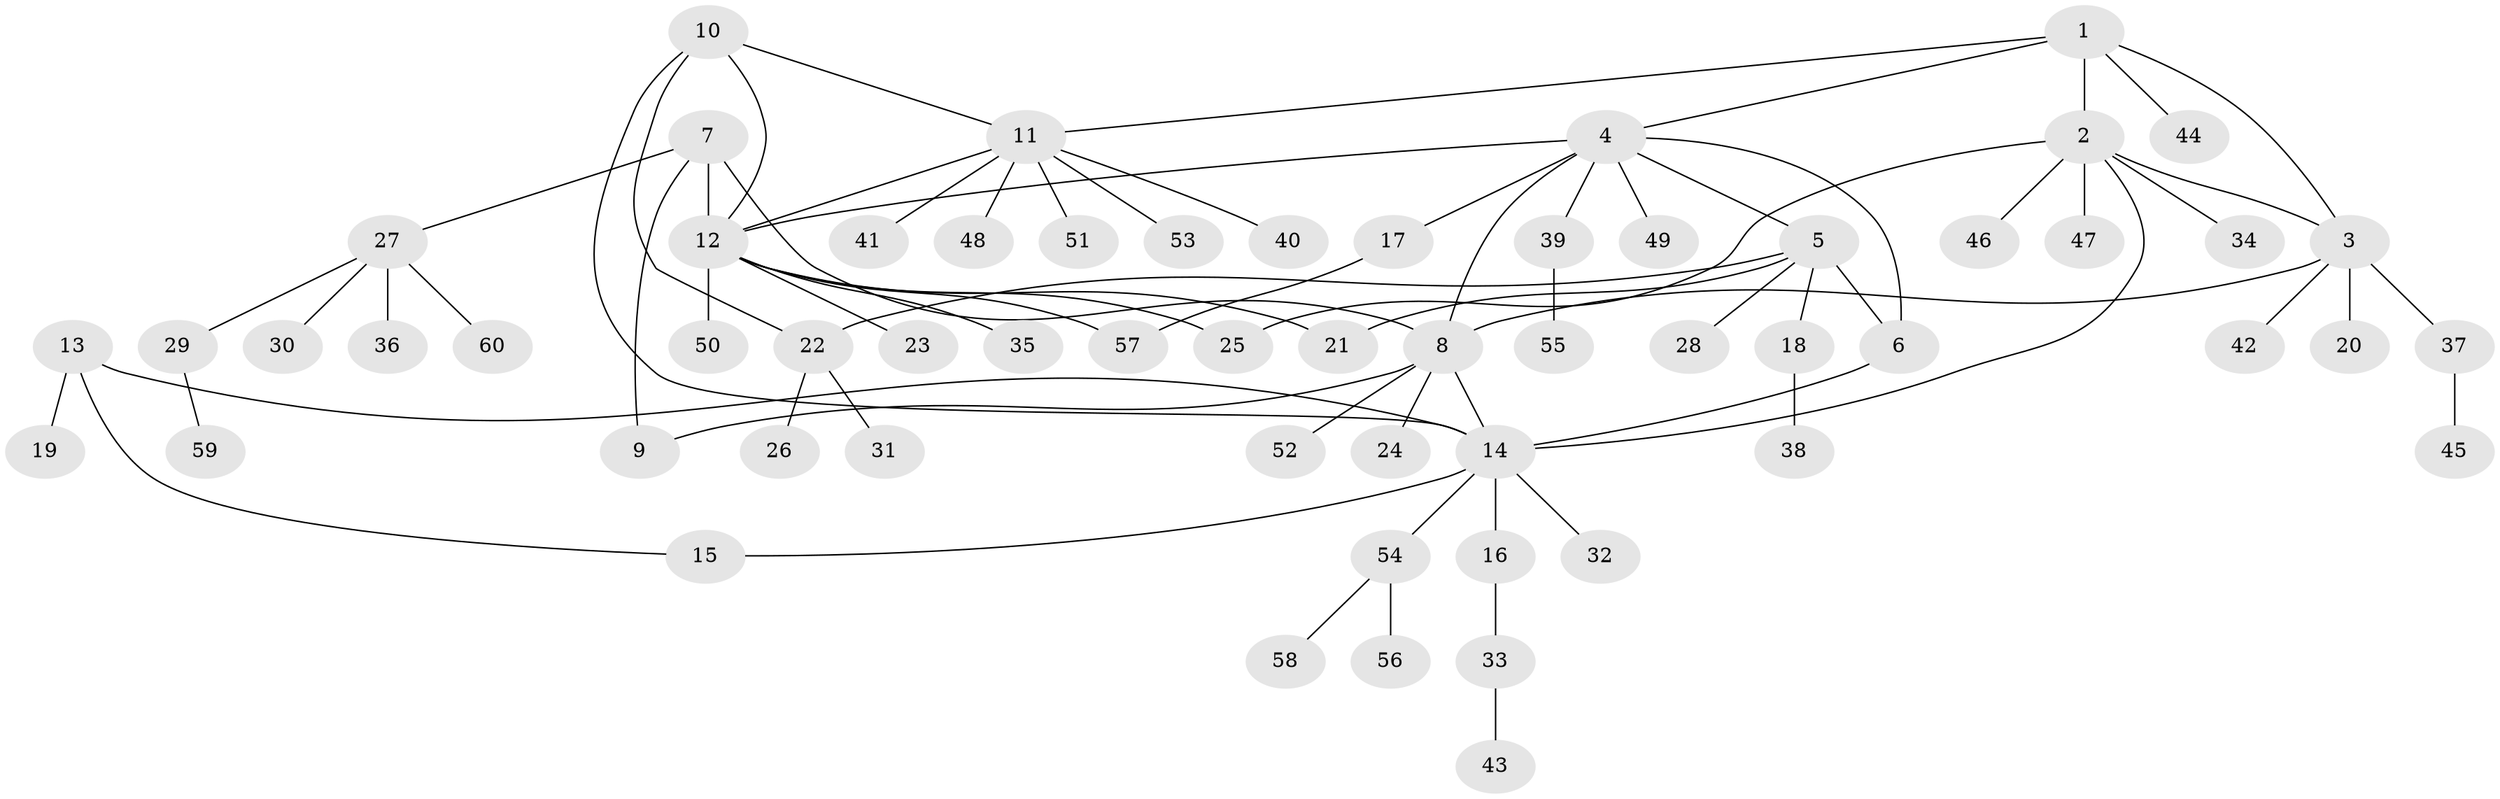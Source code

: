 // Generated by graph-tools (version 1.1) at 2025/54/03/09/25 04:54:56]
// undirected, 60 vertices, 74 edges
graph export_dot {
graph [start="1"]
  node [color=gray90,style=filled];
  1;
  2;
  3;
  4;
  5;
  6;
  7;
  8;
  9;
  10;
  11;
  12;
  13;
  14;
  15;
  16;
  17;
  18;
  19;
  20;
  21;
  22;
  23;
  24;
  25;
  26;
  27;
  28;
  29;
  30;
  31;
  32;
  33;
  34;
  35;
  36;
  37;
  38;
  39;
  40;
  41;
  42;
  43;
  44;
  45;
  46;
  47;
  48;
  49;
  50;
  51;
  52;
  53;
  54;
  55;
  56;
  57;
  58;
  59;
  60;
  1 -- 2;
  1 -- 3;
  1 -- 4;
  1 -- 11;
  1 -- 44;
  2 -- 3;
  2 -- 14;
  2 -- 25;
  2 -- 34;
  2 -- 46;
  2 -- 47;
  3 -- 8;
  3 -- 20;
  3 -- 37;
  3 -- 42;
  4 -- 5;
  4 -- 6;
  4 -- 8;
  4 -- 12;
  4 -- 17;
  4 -- 39;
  4 -- 49;
  5 -- 6;
  5 -- 18;
  5 -- 21;
  5 -- 22;
  5 -- 28;
  6 -- 14;
  7 -- 8;
  7 -- 9;
  7 -- 12;
  7 -- 27;
  8 -- 9;
  8 -- 14;
  8 -- 24;
  8 -- 52;
  10 -- 11;
  10 -- 12;
  10 -- 14;
  10 -- 22;
  11 -- 12;
  11 -- 40;
  11 -- 41;
  11 -- 48;
  11 -- 51;
  11 -- 53;
  12 -- 21;
  12 -- 23;
  12 -- 25;
  12 -- 35;
  12 -- 50;
  12 -- 57;
  13 -- 14;
  13 -- 15;
  13 -- 19;
  14 -- 15;
  14 -- 16;
  14 -- 32;
  14 -- 54;
  16 -- 33;
  17 -- 57;
  18 -- 38;
  22 -- 26;
  22 -- 31;
  27 -- 29;
  27 -- 30;
  27 -- 36;
  27 -- 60;
  29 -- 59;
  33 -- 43;
  37 -- 45;
  39 -- 55;
  54 -- 56;
  54 -- 58;
}
